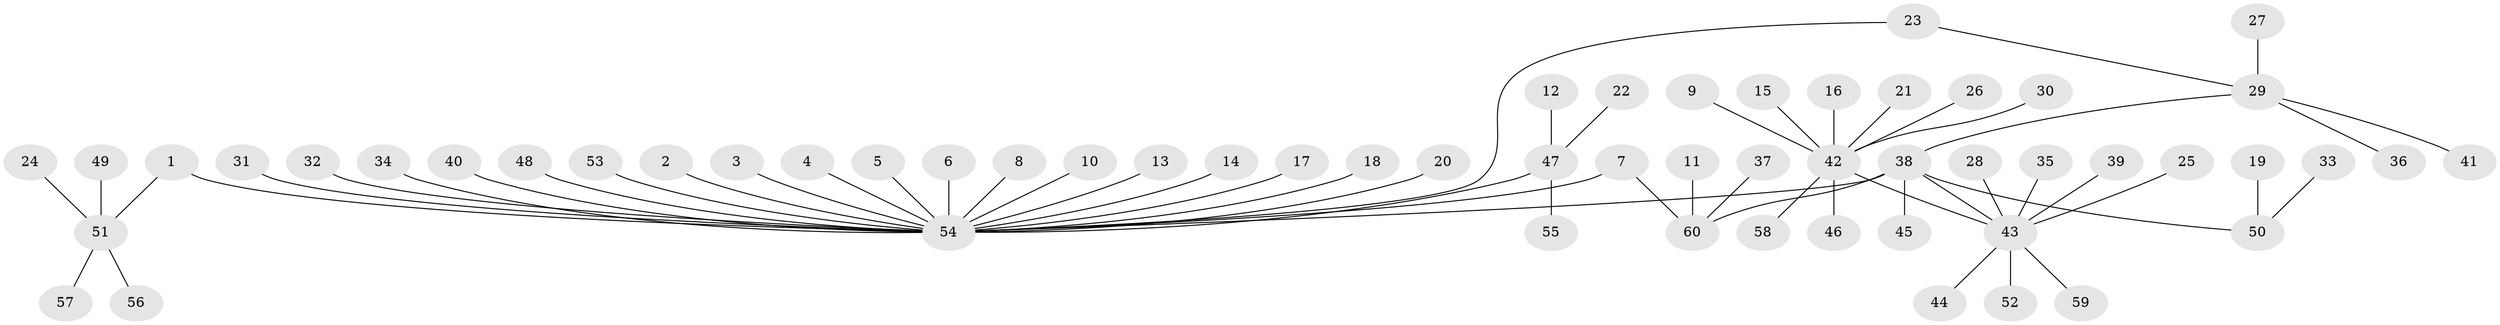 // original degree distribution, {2: 0.125, 26: 0.008333333333333333, 7: 0.016666666666666666, 9: 0.008333333333333333, 1: 0.7166666666666667, 12: 0.016666666666666666, 6: 0.016666666666666666, 3: 0.058333333333333334, 4: 0.025, 8: 0.008333333333333333}
// Generated by graph-tools (version 1.1) at 2025/01/03/09/25 03:01:41]
// undirected, 60 vertices, 61 edges
graph export_dot {
graph [start="1"]
  node [color=gray90,style=filled];
  1;
  2;
  3;
  4;
  5;
  6;
  7;
  8;
  9;
  10;
  11;
  12;
  13;
  14;
  15;
  16;
  17;
  18;
  19;
  20;
  21;
  22;
  23;
  24;
  25;
  26;
  27;
  28;
  29;
  30;
  31;
  32;
  33;
  34;
  35;
  36;
  37;
  38;
  39;
  40;
  41;
  42;
  43;
  44;
  45;
  46;
  47;
  48;
  49;
  50;
  51;
  52;
  53;
  54;
  55;
  56;
  57;
  58;
  59;
  60;
  1 -- 51 [weight=1.0];
  1 -- 54 [weight=1.0];
  2 -- 54 [weight=1.0];
  3 -- 54 [weight=1.0];
  4 -- 54 [weight=1.0];
  5 -- 54 [weight=1.0];
  6 -- 54 [weight=1.0];
  7 -- 54 [weight=1.0];
  7 -- 60 [weight=1.0];
  8 -- 54 [weight=1.0];
  9 -- 42 [weight=1.0];
  10 -- 54 [weight=1.0];
  11 -- 60 [weight=1.0];
  12 -- 47 [weight=1.0];
  13 -- 54 [weight=1.0];
  14 -- 54 [weight=1.0];
  15 -- 42 [weight=1.0];
  16 -- 42 [weight=1.0];
  17 -- 54 [weight=1.0];
  18 -- 54 [weight=1.0];
  19 -- 50 [weight=1.0];
  20 -- 54 [weight=1.0];
  21 -- 42 [weight=1.0];
  22 -- 47 [weight=1.0];
  23 -- 29 [weight=1.0];
  23 -- 54 [weight=1.0];
  24 -- 51 [weight=1.0];
  25 -- 43 [weight=1.0];
  26 -- 42 [weight=1.0];
  27 -- 29 [weight=1.0];
  28 -- 43 [weight=1.0];
  29 -- 36 [weight=1.0];
  29 -- 38 [weight=1.0];
  29 -- 41 [weight=1.0];
  30 -- 42 [weight=1.0];
  31 -- 54 [weight=1.0];
  32 -- 54 [weight=1.0];
  33 -- 50 [weight=1.0];
  34 -- 54 [weight=1.0];
  35 -- 43 [weight=1.0];
  37 -- 60 [weight=1.0];
  38 -- 43 [weight=1.0];
  38 -- 45 [weight=1.0];
  38 -- 50 [weight=1.0];
  38 -- 54 [weight=1.0];
  38 -- 60 [weight=1.0];
  39 -- 43 [weight=1.0];
  40 -- 54 [weight=1.0];
  42 -- 43 [weight=1.0];
  42 -- 46 [weight=1.0];
  42 -- 58 [weight=1.0];
  43 -- 44 [weight=1.0];
  43 -- 52 [weight=1.0];
  43 -- 59 [weight=1.0];
  47 -- 54 [weight=1.0];
  47 -- 55 [weight=1.0];
  48 -- 54 [weight=1.0];
  49 -- 51 [weight=1.0];
  51 -- 56 [weight=1.0];
  51 -- 57 [weight=1.0];
  53 -- 54 [weight=1.0];
}
